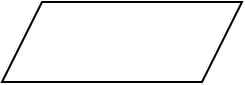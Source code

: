<mxfile version="18.0.1" type="device"><diagram id="l9JGDYInv699WFuISvL6" name="Page-1"><mxGraphModel dx="868" dy="553" grid="1" gridSize="10" guides="1" tooltips="1" connect="1" arrows="1" fold="1" page="1" pageScale="1" pageWidth="827" pageHeight="1169" math="0" shadow="0"><root><mxCell id="0"/><mxCell id="1" parent="0"/><mxCell id="CoghmL2lDscIWYHACfnG-1" value="" style="shape=parallelogram;perimeter=parallelogramPerimeter;whiteSpace=wrap;html=1;fixedSize=1;" vertex="1" parent="1"><mxGeometry x="80" y="40" width="120" height="40" as="geometry"/></mxCell></root></mxGraphModel></diagram></mxfile>